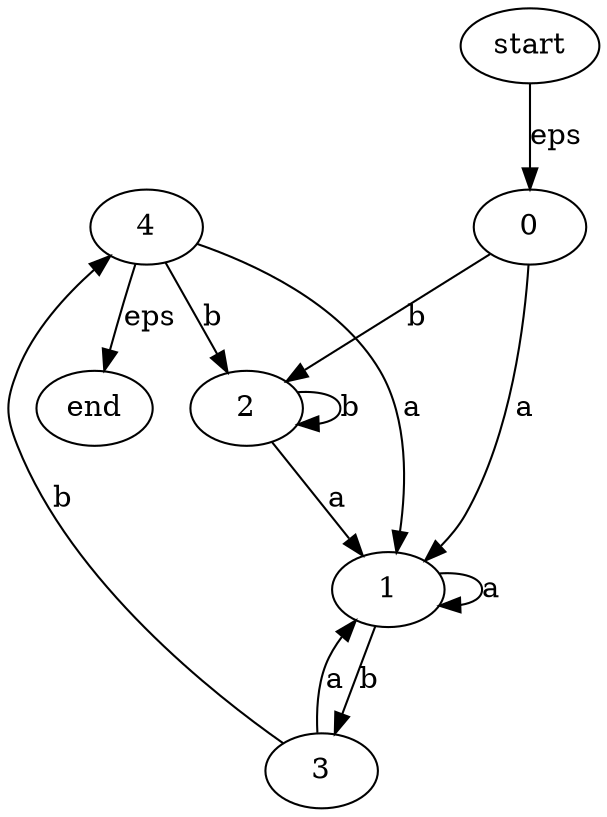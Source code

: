 digraph DFA {
  4 -> end[label="eps"]
  start -> 0[label="eps"]
  0 -> 1[label="a"]
  0 -> 2[label="b"]
  1 -> 1[label="a"]
  1 -> 3[label="b"]
  2 -> 1[label="a"]
  2 -> 2[label="b"]
  3 -> 1[label="a"]
  3 -> 4[label="b"]
  4 -> 1[label="a"]
  4 -> 2[label="b"]
}